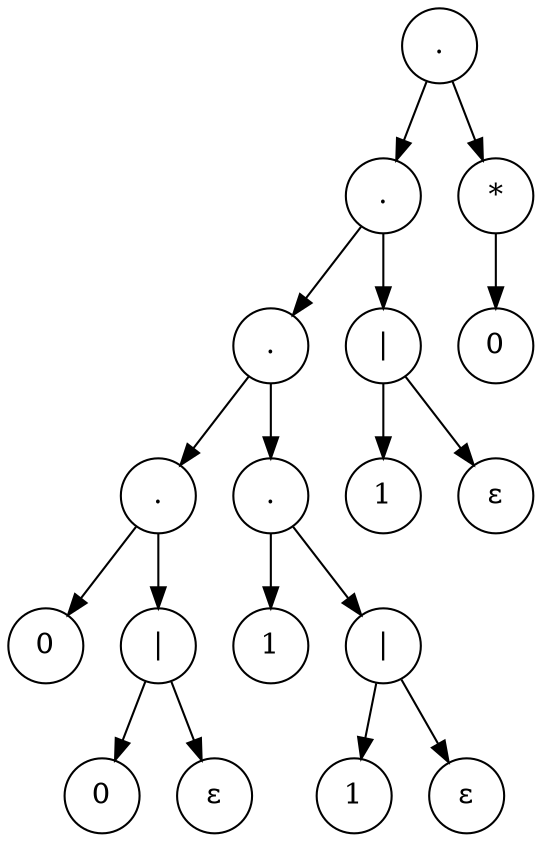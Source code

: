 digraph SyntaxTree {
    node [shape=circle];
    57 [label="."];
    57 -> 54;
    54 [label="."];
    54 -> 50;
    50 [label="."];
    50 -> 44;
    44 [label="."];
    44 -> 40;
    40 [label="0"];
    44 -> 43;
    43 [label="|"];
    43 -> 41;
    41 [label="0"];
    43 -> 42;
    42 [label="ε"];
    50 -> 49;
    49 [label="."];
    49 -> 45;
    45 [label="1"];
    49 -> 48;
    48 [label="|"];
    48 -> 46;
    46 [label="1"];
    48 -> 47;
    47 [label="ε"];
    54 -> 53;
    53 [label="|"];
    53 -> 51;
    51 [label="1"];
    53 -> 52;
    52 [label="ε"];
    57 -> 56;
    56 [label="*"];
    56 -> 55;
    55 [label="0"];
}
